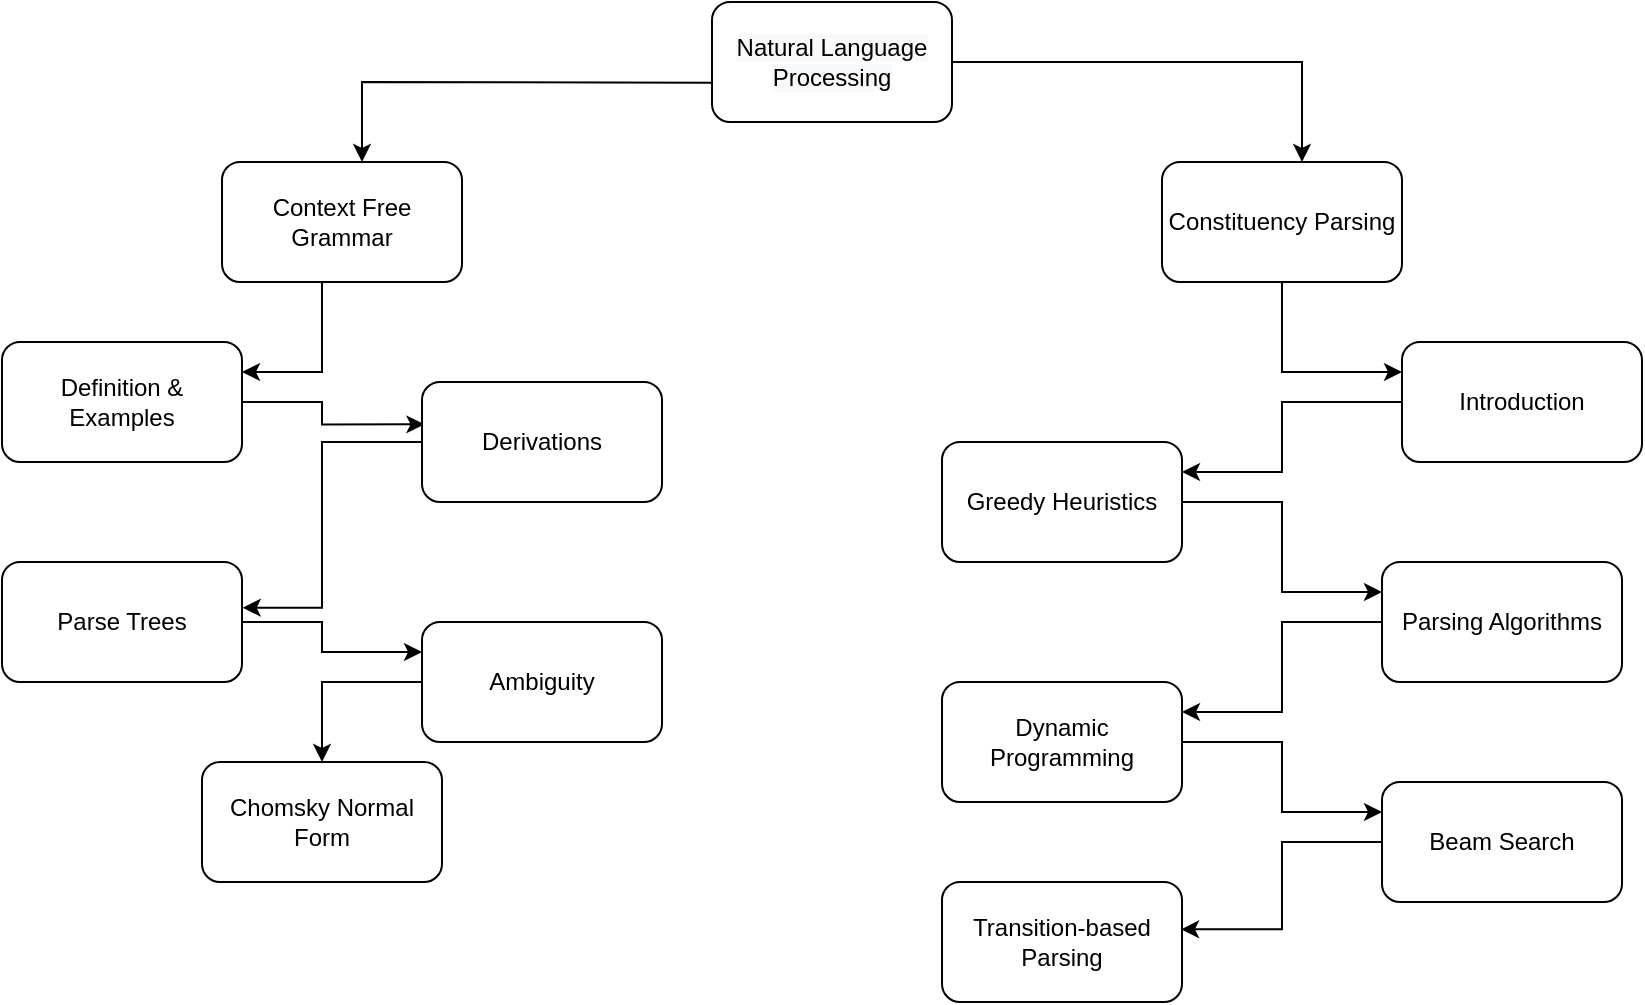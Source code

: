 <mxfile version="20.6.0" type="google"><diagram id="H2taK_K2T3APG1FJaLD3" name="Page-1"><mxGraphModel grid="1" page="1" gridSize="10" guides="1" tooltips="1" connect="1" arrows="1" fold="1" pageScale="1" pageWidth="850" pageHeight="1100" math="0" shadow="0"><root><mxCell id="0"/><mxCell id="1" parent="0"/><mxCell id="ezEzm7sIz_BKDHWllx_1-6" value="&lt;span style=&quot;color: rgb(0, 0, 0); font-family: Helvetica; font-size: 12px; font-style: normal; font-variant-ligatures: normal; font-variant-caps: normal; font-weight: 400; letter-spacing: normal; orphans: 2; text-align: center; text-indent: 0px; text-transform: none; widows: 2; word-spacing: 0px; -webkit-text-stroke-width: 0px; background-color: rgb(248, 249, 250); text-decoration-thickness: initial; text-decoration-style: initial; text-decoration-color: initial; float: none; display: inline !important;&quot;&gt;Natural Language Processing&lt;/span&gt;" style="rounded=1;whiteSpace=wrap;html=1;" vertex="1" parent="1"><mxGeometry x="365" y="10" width="120" height="60" as="geometry"/></mxCell><mxCell id="ezEzm7sIz_BKDHWllx_1-30" style="edgeStyle=orthogonalEdgeStyle;rounded=0;orthogonalLoop=1;jettySize=auto;html=1;entryX=1;entryY=0.25;entryDx=0;entryDy=0;" edge="1" parent="1" source="ezEzm7sIz_BKDHWllx_1-7" target="ezEzm7sIz_BKDHWllx_1-9"><mxGeometry relative="1" as="geometry"><Array as="points"><mxPoint x="170" y="195"/></Array></mxGeometry></mxCell><mxCell id="ezEzm7sIz_BKDHWllx_1-7" value="Context Free Grammar" style="rounded=1;whiteSpace=wrap;html=1;" vertex="1" parent="1"><mxGeometry x="120" y="90" width="120" height="60" as="geometry"/></mxCell><mxCell id="ezEzm7sIz_BKDHWllx_1-40" style="edgeStyle=orthogonalEdgeStyle;rounded=0;orthogonalLoop=1;jettySize=auto;html=1;entryX=0;entryY=0.25;entryDx=0;entryDy=0;" edge="1" parent="1" source="ezEzm7sIz_BKDHWllx_1-8" target="ezEzm7sIz_BKDHWllx_1-15"><mxGeometry relative="1" as="geometry"/></mxCell><mxCell id="ezEzm7sIz_BKDHWllx_1-8" value="Constituency Parsing" style="rounded=1;whiteSpace=wrap;html=1;" vertex="1" parent="1"><mxGeometry x="590" y="90" width="120" height="60" as="geometry"/></mxCell><mxCell id="ezEzm7sIz_BKDHWllx_1-35" style="edgeStyle=orthogonalEdgeStyle;rounded=0;orthogonalLoop=1;jettySize=auto;html=1;entryX=0.01;entryY=0.353;entryDx=0;entryDy=0;entryPerimeter=0;" edge="1" parent="1" source="ezEzm7sIz_BKDHWllx_1-9" target="ezEzm7sIz_BKDHWllx_1-10"><mxGeometry relative="1" as="geometry"><Array as="points"><mxPoint x="170" y="210"/><mxPoint x="170" y="221"/></Array></mxGeometry></mxCell><mxCell id="ezEzm7sIz_BKDHWllx_1-9" value="Definition &amp;amp; &lt;br&gt;Examples" style="rounded=1;whiteSpace=wrap;html=1;" vertex="1" parent="1"><mxGeometry x="10" y="180" width="120" height="60" as="geometry"/></mxCell><mxCell id="ezEzm7sIz_BKDHWllx_1-36" style="edgeStyle=orthogonalEdgeStyle;rounded=0;orthogonalLoop=1;jettySize=auto;html=1;entryX=1.003;entryY=0.381;entryDx=0;entryDy=0;entryPerimeter=0;" edge="1" parent="1" source="ezEzm7sIz_BKDHWllx_1-10" target="ezEzm7sIz_BKDHWllx_1-11"><mxGeometry relative="1" as="geometry"><Array as="points"><mxPoint x="170" y="230"/><mxPoint x="170" y="313"/></Array></mxGeometry></mxCell><mxCell id="ezEzm7sIz_BKDHWllx_1-10" value="Derivations" style="rounded=1;whiteSpace=wrap;html=1;" vertex="1" parent="1"><mxGeometry x="220" y="200" width="120" height="60" as="geometry"/></mxCell><mxCell id="ezEzm7sIz_BKDHWllx_1-37" style="edgeStyle=orthogonalEdgeStyle;rounded=0;orthogonalLoop=1;jettySize=auto;html=1;entryX=0;entryY=0.25;entryDx=0;entryDy=0;" edge="1" parent="1" source="ezEzm7sIz_BKDHWllx_1-11" target="ezEzm7sIz_BKDHWllx_1-12"><mxGeometry relative="1" as="geometry"><Array as="points"><mxPoint x="170" y="320"/><mxPoint x="170" y="335"/></Array></mxGeometry></mxCell><mxCell id="ezEzm7sIz_BKDHWllx_1-11" value="Parse Trees" style="rounded=1;whiteSpace=wrap;html=1;" vertex="1" parent="1"><mxGeometry x="10" y="290" width="120" height="60" as="geometry"/></mxCell><mxCell id="ezEzm7sIz_BKDHWllx_1-48" style="edgeStyle=orthogonalEdgeStyle;rounded=0;orthogonalLoop=1;jettySize=auto;html=1;entryX=0.5;entryY=0;entryDx=0;entryDy=0;" edge="1" parent="1" source="ezEzm7sIz_BKDHWllx_1-12" target="ezEzm7sIz_BKDHWllx_1-13"><mxGeometry relative="1" as="geometry"><mxPoint x="170" y="360" as="targetPoint"/><Array as="points"><mxPoint x="170" y="350"/></Array></mxGeometry></mxCell><mxCell id="ezEzm7sIz_BKDHWllx_1-12" value="Ambiguity" style="rounded=1;whiteSpace=wrap;html=1;" vertex="1" parent="1"><mxGeometry x="220" y="320" width="120" height="60" as="geometry"/></mxCell><mxCell id="ezEzm7sIz_BKDHWllx_1-13" value="Chomsky Normal Form" style="rounded=1;whiteSpace=wrap;html=1;" vertex="1" parent="1"><mxGeometry x="110" y="390" width="120" height="60" as="geometry"/></mxCell><mxCell id="ezEzm7sIz_BKDHWllx_1-42" style="edgeStyle=orthogonalEdgeStyle;rounded=0;orthogonalLoop=1;jettySize=auto;html=1;entryX=1;entryY=0.25;entryDx=0;entryDy=0;" edge="1" parent="1" source="ezEzm7sIz_BKDHWllx_1-15" target="ezEzm7sIz_BKDHWllx_1-16"><mxGeometry relative="1" as="geometry"><Array as="points"><mxPoint x="650" y="210"/><mxPoint x="650" y="245"/></Array></mxGeometry></mxCell><mxCell id="ezEzm7sIz_BKDHWllx_1-15" value="Introduction" style="rounded=1;whiteSpace=wrap;html=1;" vertex="1" parent="1"><mxGeometry x="710" y="180" width="120" height="60" as="geometry"/></mxCell><mxCell id="ezEzm7sIz_BKDHWllx_1-43" style="edgeStyle=orthogonalEdgeStyle;rounded=0;orthogonalLoop=1;jettySize=auto;html=1;entryX=0;entryY=0.25;entryDx=0;entryDy=0;" edge="1" parent="1" source="ezEzm7sIz_BKDHWllx_1-16" target="ezEzm7sIz_BKDHWllx_1-17"><mxGeometry relative="1" as="geometry"><Array as="points"><mxPoint x="650" y="260"/><mxPoint x="650" y="305"/></Array></mxGeometry></mxCell><mxCell id="ezEzm7sIz_BKDHWllx_1-16" value="Greedy Heuristics" style="rounded=1;whiteSpace=wrap;html=1;" vertex="1" parent="1"><mxGeometry x="480" y="230" width="120" height="60" as="geometry"/></mxCell><mxCell id="ezEzm7sIz_BKDHWllx_1-44" style="edgeStyle=orthogonalEdgeStyle;rounded=0;orthogonalLoop=1;jettySize=auto;html=1;entryX=1;entryY=0.25;entryDx=0;entryDy=0;" edge="1" parent="1" source="ezEzm7sIz_BKDHWllx_1-17" target="ezEzm7sIz_BKDHWllx_1-18"><mxGeometry relative="1" as="geometry"/></mxCell><mxCell id="ezEzm7sIz_BKDHWllx_1-17" value="Parsing Algorithms" style="rounded=1;whiteSpace=wrap;html=1;" vertex="1" parent="1"><mxGeometry x="700" y="290" width="120" height="60" as="geometry"/></mxCell><mxCell id="ezEzm7sIz_BKDHWllx_1-45" style="edgeStyle=orthogonalEdgeStyle;rounded=0;orthogonalLoop=1;jettySize=auto;html=1;entryX=0;entryY=0.25;entryDx=0;entryDy=0;" edge="1" parent="1" source="ezEzm7sIz_BKDHWllx_1-18" target="ezEzm7sIz_BKDHWllx_1-19"><mxGeometry relative="1" as="geometry"/></mxCell><mxCell id="ezEzm7sIz_BKDHWllx_1-18" value="Dynamic Programming" style="rounded=1;whiteSpace=wrap;html=1;" vertex="1" parent="1"><mxGeometry x="480" y="350" width="120" height="60" as="geometry"/></mxCell><mxCell id="ezEzm7sIz_BKDHWllx_1-46" style="edgeStyle=orthogonalEdgeStyle;rounded=0;orthogonalLoop=1;jettySize=auto;html=1;entryX=0.996;entryY=0.394;entryDx=0;entryDy=0;entryPerimeter=0;" edge="1" parent="1" source="ezEzm7sIz_BKDHWllx_1-19" target="ezEzm7sIz_BKDHWllx_1-20"><mxGeometry relative="1" as="geometry"/></mxCell><mxCell id="ezEzm7sIz_BKDHWllx_1-19" value="Beam Search" style="rounded=1;whiteSpace=wrap;html=1;" vertex="1" parent="1"><mxGeometry x="700" y="400" width="120" height="60" as="geometry"/></mxCell><mxCell id="ezEzm7sIz_BKDHWllx_1-20" value="Transition-based&lt;br&gt;Parsing" style="rounded=1;whiteSpace=wrap;html=1;" vertex="1" parent="1"><mxGeometry x="480" y="450" width="120" height="60" as="geometry"/></mxCell><mxCell id="ezEzm7sIz_BKDHWllx_1-22" value="" style="endArrow=classic;html=1;rounded=0;exitX=-0.004;exitY=0.672;exitDx=0;exitDy=0;exitPerimeter=0;" edge="1" parent="1" source="ezEzm7sIz_BKDHWllx_1-6"><mxGeometry width="50" height="50" relative="1" as="geometry"><mxPoint x="320" y="30" as="sourcePoint"/><mxPoint x="190" y="90" as="targetPoint"/><Array as="points"><mxPoint x="190" y="50"/></Array></mxGeometry></mxCell><mxCell id="ezEzm7sIz_BKDHWllx_1-23" value="" style="endArrow=classic;html=1;rounded=0;exitX=1;exitY=0.5;exitDx=0;exitDy=0;" edge="1" parent="1" source="ezEzm7sIz_BKDHWllx_1-6"><mxGeometry width="50" height="50" relative="1" as="geometry"><mxPoint x="530" y="65" as="sourcePoint"/><mxPoint x="660" y="90" as="targetPoint"/><Array as="points"><mxPoint x="660" y="40"/></Array></mxGeometry></mxCell></root></mxGraphModel></diagram></mxfile>